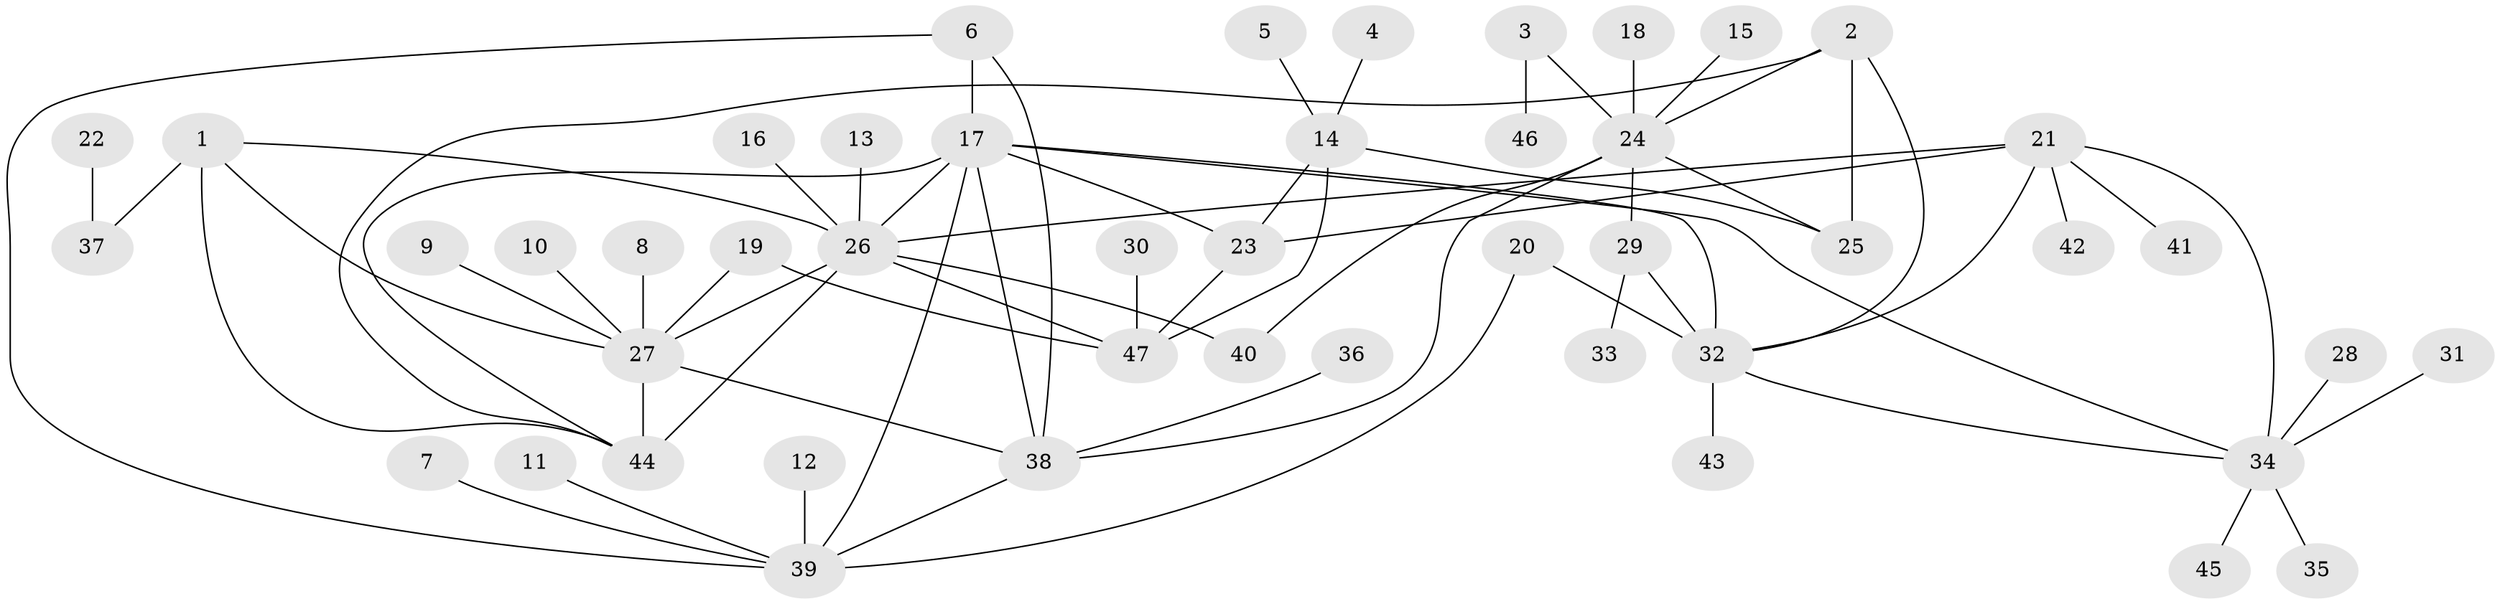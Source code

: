 // original degree distribution, {9: 0.010869565217391304, 8: 0.03260869565217391, 7: 0.03260869565217391, 4: 0.05434782608695652, 10: 0.03260869565217391, 5: 0.043478260869565216, 11: 0.021739130434782608, 6: 0.010869565217391304, 1: 0.5978260869565217, 2: 0.13043478260869565, 3: 0.03260869565217391}
// Generated by graph-tools (version 1.1) at 2025/02/03/09/25 03:02:50]
// undirected, 47 vertices, 68 edges
graph export_dot {
graph [start="1"]
  node [color=gray90,style=filled];
  1;
  2;
  3;
  4;
  5;
  6;
  7;
  8;
  9;
  10;
  11;
  12;
  13;
  14;
  15;
  16;
  17;
  18;
  19;
  20;
  21;
  22;
  23;
  24;
  25;
  26;
  27;
  28;
  29;
  30;
  31;
  32;
  33;
  34;
  35;
  36;
  37;
  38;
  39;
  40;
  41;
  42;
  43;
  44;
  45;
  46;
  47;
  1 -- 26 [weight=1.0];
  1 -- 27 [weight=1.0];
  1 -- 37 [weight=1.0];
  1 -- 44 [weight=1.0];
  2 -- 24 [weight=1.0];
  2 -- 25 [weight=2.0];
  2 -- 32 [weight=1.0];
  2 -- 44 [weight=1.0];
  3 -- 24 [weight=1.0];
  3 -- 46 [weight=1.0];
  4 -- 14 [weight=1.0];
  5 -- 14 [weight=1.0];
  6 -- 17 [weight=1.0];
  6 -- 38 [weight=1.0];
  6 -- 39 [weight=1.0];
  7 -- 39 [weight=1.0];
  8 -- 27 [weight=1.0];
  9 -- 27 [weight=1.0];
  10 -- 27 [weight=1.0];
  11 -- 39 [weight=1.0];
  12 -- 39 [weight=1.0];
  13 -- 26 [weight=1.0];
  14 -- 23 [weight=2.0];
  14 -- 25 [weight=2.0];
  14 -- 47 [weight=1.0];
  15 -- 24 [weight=1.0];
  16 -- 26 [weight=1.0];
  17 -- 23 [weight=1.0];
  17 -- 26 [weight=1.0];
  17 -- 32 [weight=1.0];
  17 -- 34 [weight=1.0];
  17 -- 38 [weight=1.0];
  17 -- 39 [weight=1.0];
  17 -- 44 [weight=1.0];
  18 -- 24 [weight=1.0];
  19 -- 27 [weight=1.0];
  19 -- 47 [weight=1.0];
  20 -- 32 [weight=1.0];
  20 -- 39 [weight=1.0];
  21 -- 23 [weight=1.0];
  21 -- 26 [weight=1.0];
  21 -- 32 [weight=2.0];
  21 -- 34 [weight=2.0];
  21 -- 41 [weight=1.0];
  21 -- 42 [weight=1.0];
  22 -- 37 [weight=1.0];
  23 -- 47 [weight=2.0];
  24 -- 25 [weight=2.0];
  24 -- 29 [weight=1.0];
  24 -- 38 [weight=1.0];
  24 -- 40 [weight=1.0];
  26 -- 27 [weight=1.0];
  26 -- 40 [weight=1.0];
  26 -- 44 [weight=1.0];
  26 -- 47 [weight=1.0];
  27 -- 38 [weight=1.0];
  27 -- 44 [weight=1.0];
  28 -- 34 [weight=1.0];
  29 -- 32 [weight=1.0];
  29 -- 33 [weight=1.0];
  30 -- 47 [weight=1.0];
  31 -- 34 [weight=1.0];
  32 -- 34 [weight=1.0];
  32 -- 43 [weight=1.0];
  34 -- 35 [weight=1.0];
  34 -- 45 [weight=1.0];
  36 -- 38 [weight=1.0];
  38 -- 39 [weight=1.0];
}
